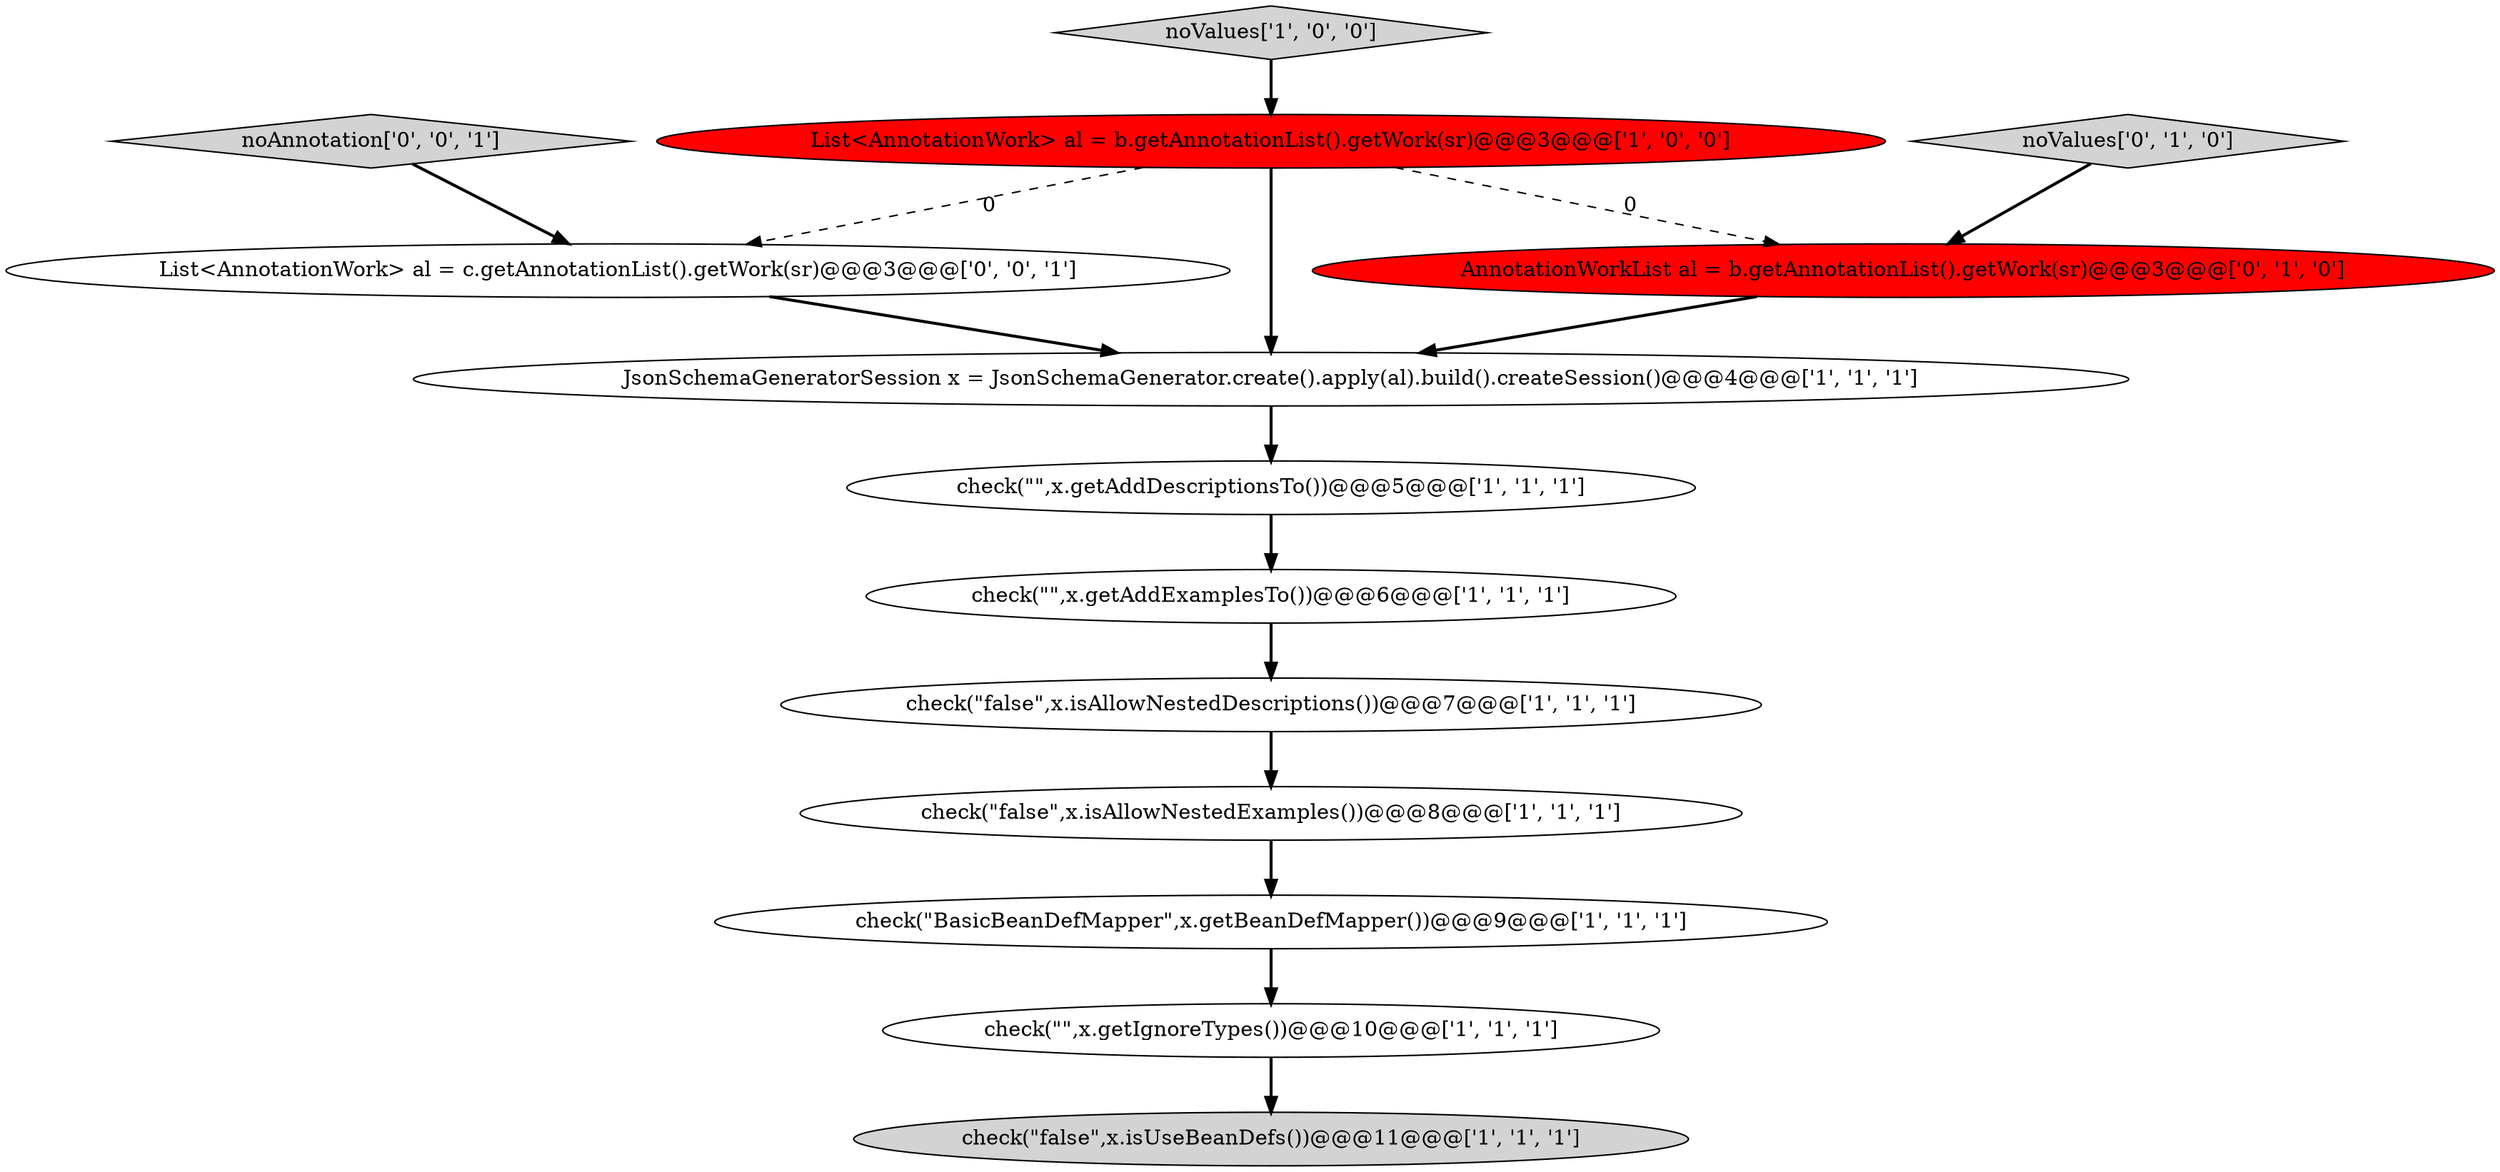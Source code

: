 digraph {
9 [style = filled, label = "check(\"\",x.getIgnoreTypes())@@@10@@@['1', '1', '1']", fillcolor = white, shape = ellipse image = "AAA0AAABBB1BBB"];
10 [style = filled, label = "noValues['0', '1', '0']", fillcolor = lightgray, shape = diamond image = "AAA0AAABBB2BBB"];
13 [style = filled, label = "List<AnnotationWork> al = c.getAnnotationList().getWork(sr)@@@3@@@['0', '0', '1']", fillcolor = white, shape = ellipse image = "AAA0AAABBB3BBB"];
1 [style = filled, label = "check(\"false\",x.isAllowNestedExamples())@@@8@@@['1', '1', '1']", fillcolor = white, shape = ellipse image = "AAA0AAABBB1BBB"];
3 [style = filled, label = "noValues['1', '0', '0']", fillcolor = lightgray, shape = diamond image = "AAA0AAABBB1BBB"];
0 [style = filled, label = "check(\"false\",x.isAllowNestedDescriptions())@@@7@@@['1', '1', '1']", fillcolor = white, shape = ellipse image = "AAA0AAABBB1BBB"];
11 [style = filled, label = "AnnotationWorkList al = b.getAnnotationList().getWork(sr)@@@3@@@['0', '1', '0']", fillcolor = red, shape = ellipse image = "AAA1AAABBB2BBB"];
12 [style = filled, label = "noAnnotation['0', '0', '1']", fillcolor = lightgray, shape = diamond image = "AAA0AAABBB3BBB"];
7 [style = filled, label = "check(\"\",x.getAddDescriptionsTo())@@@5@@@['1', '1', '1']", fillcolor = white, shape = ellipse image = "AAA0AAABBB1BBB"];
2 [style = filled, label = "check(\"false\",x.isUseBeanDefs())@@@11@@@['1', '1', '1']", fillcolor = lightgray, shape = ellipse image = "AAA0AAABBB1BBB"];
5 [style = filled, label = "List<AnnotationWork> al = b.getAnnotationList().getWork(sr)@@@3@@@['1', '0', '0']", fillcolor = red, shape = ellipse image = "AAA1AAABBB1BBB"];
6 [style = filled, label = "JsonSchemaGeneratorSession x = JsonSchemaGenerator.create().apply(al).build().createSession()@@@4@@@['1', '1', '1']", fillcolor = white, shape = ellipse image = "AAA0AAABBB1BBB"];
8 [style = filled, label = "check(\"BasicBeanDefMapper\",x.getBeanDefMapper())@@@9@@@['1', '1', '1']", fillcolor = white, shape = ellipse image = "AAA0AAABBB1BBB"];
4 [style = filled, label = "check(\"\",x.getAddExamplesTo())@@@6@@@['1', '1', '1']", fillcolor = white, shape = ellipse image = "AAA0AAABBB1BBB"];
5->13 [style = dashed, label="0"];
12->13 [style = bold, label=""];
11->6 [style = bold, label=""];
3->5 [style = bold, label=""];
1->8 [style = bold, label=""];
7->4 [style = bold, label=""];
5->6 [style = bold, label=""];
6->7 [style = bold, label=""];
13->6 [style = bold, label=""];
5->11 [style = dashed, label="0"];
9->2 [style = bold, label=""];
0->1 [style = bold, label=""];
4->0 [style = bold, label=""];
8->9 [style = bold, label=""];
10->11 [style = bold, label=""];
}
